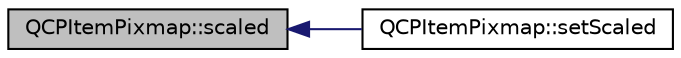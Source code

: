 digraph "QCPItemPixmap::scaled"
{
  edge [fontname="Helvetica",fontsize="10",labelfontname="Helvetica",labelfontsize="10"];
  node [fontname="Helvetica",fontsize="10",shape=record];
  rankdir="LR";
  Node56 [label="QCPItemPixmap::scaled",height=0.2,width=0.4,color="black", fillcolor="grey75", style="filled", fontcolor="black"];
  Node56 -> Node57 [dir="back",color="midnightblue",fontsize="10",style="solid",fontname="Helvetica"];
  Node57 [label="QCPItemPixmap::setScaled",height=0.2,width=0.4,color="black", fillcolor="white", style="filled",URL="$class_q_c_p_item_pixmap.html#ab4d44529a1c6c8d37d0ea7560e042777"];
}
